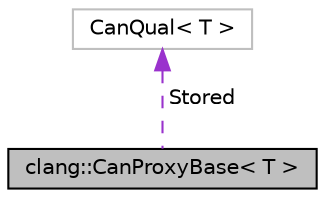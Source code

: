 digraph "clang::CanProxyBase&lt; T &gt;"
{
 // LATEX_PDF_SIZE
  bgcolor="transparent";
  edge [fontname="Helvetica",fontsize="10",labelfontname="Helvetica",labelfontsize="10"];
  node [fontname="Helvetica",fontsize="10",shape=record];
  Node1 [label="clang::CanProxyBase\< T \>",height=0.2,width=0.4,color="black", fillcolor="grey75", style="filled", fontcolor="black",tooltip="Base class of all canonical proxy types, which is responsible for storing the underlying canonical ty..."];
  Node2 -> Node1 [dir="back",color="darkorchid3",fontsize="10",style="dashed",label=" Stored" ,fontname="Helvetica"];
  Node2 [label="CanQual\< T \>",height=0.2,width=0.4,color="grey75",tooltip=" "];
}
